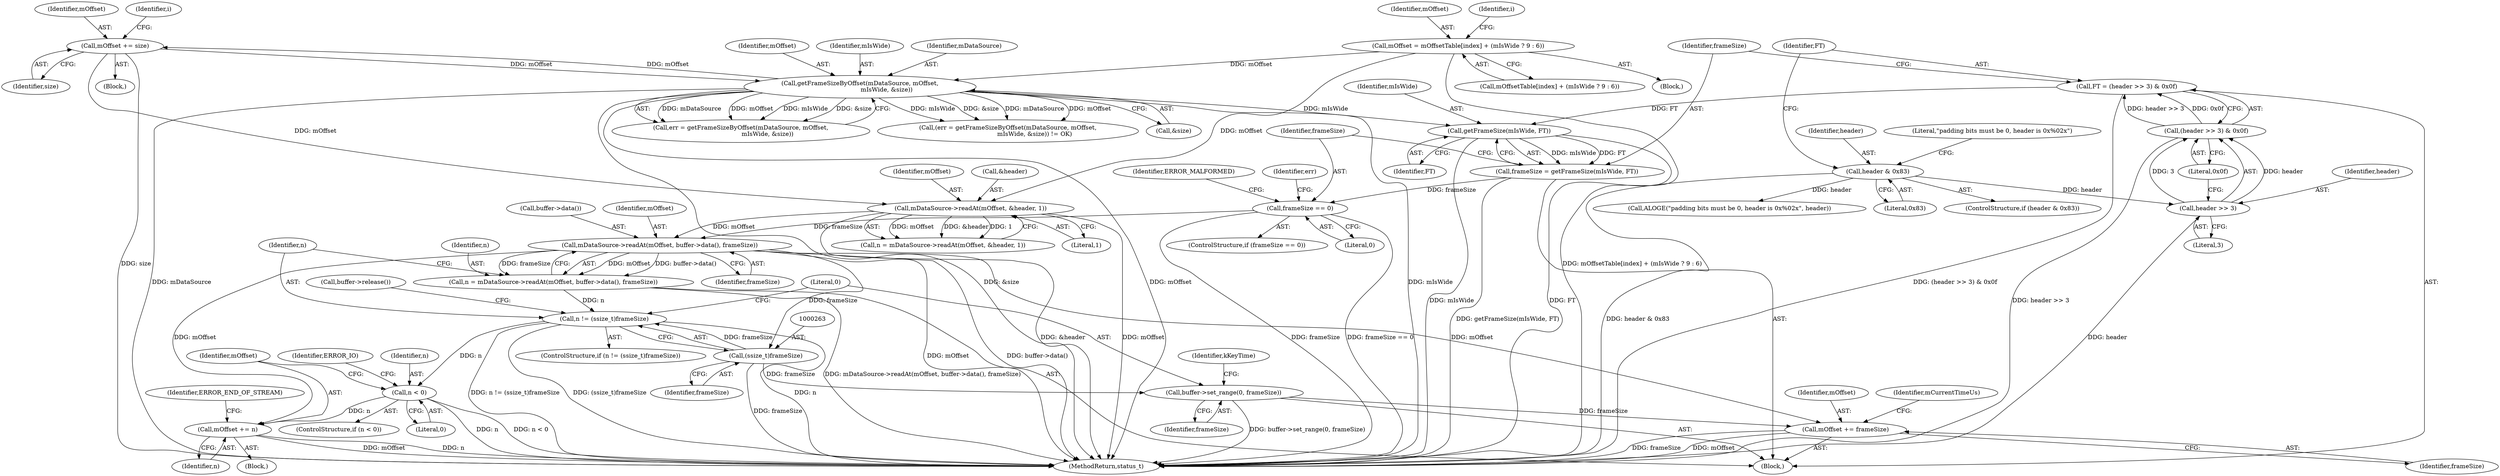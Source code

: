 digraph "0_Android_36b04932bb93cc3269279282686b439a17a89920@API" {
"1000255" [label="(Call,mDataSource->readAt(mOffset, buffer->data(), frameSize))"];
"1000196" [label="(Call,mDataSource->readAt(mOffset, &header, 1))"];
"1000189" [label="(Call,mOffset += size)"];
"1000179" [label="(Call,getFrameSizeByOffset(mDataSource, mOffset,\n                            mIsWide, &size))"];
"1000149" [label="(Call,mOffset = mOffsetTable[index] + (mIsWide ? 9 : 6))"];
"1000233" [label="(Call,frameSize == 0)"];
"1000227" [label="(Call,frameSize = getFrameSize(mIsWide, FT))"];
"1000229" [label="(Call,getFrameSize(mIsWide, FT))"];
"1000219" [label="(Call,FT = (header >> 3) & 0x0f)"];
"1000221" [label="(Call,(header >> 3) & 0x0f)"];
"1000222" [label="(Call,header >> 3)"];
"1000209" [label="(Call,header & 0x83)"];
"1000253" [label="(Call,n = mDataSource->readAt(mOffset, buffer->data(), frameSize))"];
"1000260" [label="(Call,n != (ssize_t)frameSize)"];
"1000271" [label="(Call,n < 0)"];
"1000279" [label="(Call,mOffset += n)"];
"1000262" [label="(Call,(ssize_t)frameSize)"];
"1000284" [label="(Call,buffer->set_range(0, frameSize))"];
"1000293" [label="(Call,mOffset += frameSize)"];
"1000224" [label="(Literal,3)"];
"1000219" [label="(Call,FT = (header >> 3) & 0x0f)"];
"1000198" [label="(Call,&header)"];
"1000150" [label="(Identifier,mOffset)"];
"1000197" [label="(Identifier,mOffset)"];
"1000288" [label="(Identifier,kKeyTime)"];
"1000231" [label="(Identifier,FT)"];
"1000273" [label="(Literal,0)"];
"1000261" [label="(Identifier,n)"];
"1000272" [label="(Identifier,n)"];
"1000191" [label="(Identifier,size)"];
"1000295" [label="(Identifier,frameSize)"];
"1000225" [label="(Literal,0x0f)"];
"1000257" [label="(Call,buffer->data())"];
"1000294" [label="(Identifier,mOffset)"];
"1000162" [label="(Identifier,i)"];
"1000279" [label="(Call,mOffset += n)"];
"1000213" [label="(Call,ALOGE(\"padding bits must be 0, header is 0x%02x\", header))"];
"1000280" [label="(Identifier,mOffset)"];
"1000194" [label="(Call,n = mDataSource->readAt(mOffset, &header, 1))"];
"1000177" [label="(Call,err = getFrameSizeByOffset(mDataSource, mOffset,\n                            mIsWide, &size))"];
"1000176" [label="(Call,(err = getFrameSizeByOffset(mDataSource, mOffset,\n                            mIsWide, &size)) != OK)"];
"1000232" [label="(ControlStructure,if (frameSize == 0))"];
"1000266" [label="(Call,buffer->release())"];
"1000179" [label="(Call,getFrameSizeByOffset(mDataSource, mOffset,\n                            mIsWide, &size))"];
"1000189" [label="(Call,mOffset += size)"];
"1000214" [label="(Literal,\"padding bits must be 0, header is 0x%02x\")"];
"1000271" [label="(Call,n < 0)"];
"1000211" [label="(Literal,0x83)"];
"1000286" [label="(Identifier,frameSize)"];
"1000256" [label="(Identifier,mOffset)"];
"1000209" [label="(Call,header & 0x83)"];
"1000297" [label="(Identifier,mCurrentTimeUs)"];
"1000229" [label="(Call,getFrameSize(mIsWide, FT))"];
"1000281" [label="(Identifier,n)"];
"1000283" [label="(Identifier,ERROR_END_OF_STREAM)"];
"1000200" [label="(Literal,1)"];
"1000181" [label="(Identifier,mOffset)"];
"1000242" [label="(Identifier,err)"];
"1000254" [label="(Identifier,n)"];
"1000264" [label="(Identifier,frameSize)"];
"1000196" [label="(Call,mDataSource->readAt(mOffset, &header, 1))"];
"1000262" [label="(Call,(ssize_t)frameSize)"];
"1000210" [label="(Identifier,header)"];
"1000149" [label="(Call,mOffset = mOffsetTable[index] + (mIsWide ? 9 : 6))"];
"1000230" [label="(Identifier,mIsWide)"];
"1000258" [label="(Identifier,frameSize)"];
"1000270" [label="(ControlStructure,if (n < 0))"];
"1000260" [label="(Call,n != (ssize_t)frameSize)"];
"1000305" [label="(MethodReturn,status_t)"];
"1000278" [label="(Block,)"];
"1000190" [label="(Identifier,mOffset)"];
"1000172" [label="(Identifier,i)"];
"1000182" [label="(Identifier,mIsWide)"];
"1000222" [label="(Call,header >> 3)"];
"1000173" [label="(Block,)"];
"1000233" [label="(Call,frameSize == 0)"];
"1000208" [label="(ControlStructure,if (header & 0x83))"];
"1000284" [label="(Call,buffer->set_range(0, frameSize))"];
"1000238" [label="(Identifier,ERROR_MALFORMED)"];
"1000220" [label="(Identifier,FT)"];
"1000227" [label="(Call,frameSize = getFrameSize(mIsWide, FT))"];
"1000151" [label="(Call,mOffsetTable[index] + (mIsWide ? 9 : 6))"];
"1000180" [label="(Identifier,mDataSource)"];
"1000183" [label="(Call,&size)"];
"1000223" [label="(Identifier,header)"];
"1000105" [label="(Block,)"];
"1000259" [label="(ControlStructure,if (n != (ssize_t)frameSize))"];
"1000285" [label="(Literal,0)"];
"1000253" [label="(Call,n = mDataSource->readAt(mOffset, buffer->data(), frameSize))"];
"1000221" [label="(Call,(header >> 3) & 0x0f)"];
"1000235" [label="(Literal,0)"];
"1000276" [label="(Identifier,ERROR_IO)"];
"1000228" [label="(Identifier,frameSize)"];
"1000293" [label="(Call,mOffset += frameSize)"];
"1000234" [label="(Identifier,frameSize)"];
"1000124" [label="(Block,)"];
"1000255" [label="(Call,mDataSource->readAt(mOffset, buffer->data(), frameSize))"];
"1000255" -> "1000253"  [label="AST: "];
"1000255" -> "1000258"  [label="CFG: "];
"1000256" -> "1000255"  [label="AST: "];
"1000257" -> "1000255"  [label="AST: "];
"1000258" -> "1000255"  [label="AST: "];
"1000253" -> "1000255"  [label="CFG: "];
"1000255" -> "1000305"  [label="DDG: buffer->data()"];
"1000255" -> "1000305"  [label="DDG: mOffset"];
"1000255" -> "1000253"  [label="DDG: mOffset"];
"1000255" -> "1000253"  [label="DDG: buffer->data()"];
"1000255" -> "1000253"  [label="DDG: frameSize"];
"1000196" -> "1000255"  [label="DDG: mOffset"];
"1000233" -> "1000255"  [label="DDG: frameSize"];
"1000255" -> "1000262"  [label="DDG: frameSize"];
"1000255" -> "1000279"  [label="DDG: mOffset"];
"1000255" -> "1000293"  [label="DDG: mOffset"];
"1000196" -> "1000194"  [label="AST: "];
"1000196" -> "1000200"  [label="CFG: "];
"1000197" -> "1000196"  [label="AST: "];
"1000198" -> "1000196"  [label="AST: "];
"1000200" -> "1000196"  [label="AST: "];
"1000194" -> "1000196"  [label="CFG: "];
"1000196" -> "1000305"  [label="DDG: mOffset"];
"1000196" -> "1000305"  [label="DDG: &header"];
"1000196" -> "1000194"  [label="DDG: mOffset"];
"1000196" -> "1000194"  [label="DDG: &header"];
"1000196" -> "1000194"  [label="DDG: 1"];
"1000189" -> "1000196"  [label="DDG: mOffset"];
"1000149" -> "1000196"  [label="DDG: mOffset"];
"1000189" -> "1000173"  [label="AST: "];
"1000189" -> "1000191"  [label="CFG: "];
"1000190" -> "1000189"  [label="AST: "];
"1000191" -> "1000189"  [label="AST: "];
"1000172" -> "1000189"  [label="CFG: "];
"1000189" -> "1000305"  [label="DDG: size"];
"1000189" -> "1000179"  [label="DDG: mOffset"];
"1000179" -> "1000189"  [label="DDG: mOffset"];
"1000179" -> "1000177"  [label="AST: "];
"1000179" -> "1000183"  [label="CFG: "];
"1000180" -> "1000179"  [label="AST: "];
"1000181" -> "1000179"  [label="AST: "];
"1000182" -> "1000179"  [label="AST: "];
"1000183" -> "1000179"  [label="AST: "];
"1000177" -> "1000179"  [label="CFG: "];
"1000179" -> "1000305"  [label="DDG: mOffset"];
"1000179" -> "1000305"  [label="DDG: mIsWide"];
"1000179" -> "1000305"  [label="DDG: mDataSource"];
"1000179" -> "1000305"  [label="DDG: &size"];
"1000179" -> "1000176"  [label="DDG: mDataSource"];
"1000179" -> "1000176"  [label="DDG: mOffset"];
"1000179" -> "1000176"  [label="DDG: mIsWide"];
"1000179" -> "1000176"  [label="DDG: &size"];
"1000179" -> "1000177"  [label="DDG: mDataSource"];
"1000179" -> "1000177"  [label="DDG: mOffset"];
"1000179" -> "1000177"  [label="DDG: mIsWide"];
"1000179" -> "1000177"  [label="DDG: &size"];
"1000149" -> "1000179"  [label="DDG: mOffset"];
"1000179" -> "1000229"  [label="DDG: mIsWide"];
"1000149" -> "1000124"  [label="AST: "];
"1000149" -> "1000151"  [label="CFG: "];
"1000150" -> "1000149"  [label="AST: "];
"1000151" -> "1000149"  [label="AST: "];
"1000162" -> "1000149"  [label="CFG: "];
"1000149" -> "1000305"  [label="DDG: mOffsetTable[index] + (mIsWide ? 9 : 6)"];
"1000233" -> "1000232"  [label="AST: "];
"1000233" -> "1000235"  [label="CFG: "];
"1000234" -> "1000233"  [label="AST: "];
"1000235" -> "1000233"  [label="AST: "];
"1000238" -> "1000233"  [label="CFG: "];
"1000242" -> "1000233"  [label="CFG: "];
"1000233" -> "1000305"  [label="DDG: frameSize == 0"];
"1000233" -> "1000305"  [label="DDG: frameSize"];
"1000227" -> "1000233"  [label="DDG: frameSize"];
"1000227" -> "1000105"  [label="AST: "];
"1000227" -> "1000229"  [label="CFG: "];
"1000228" -> "1000227"  [label="AST: "];
"1000229" -> "1000227"  [label="AST: "];
"1000234" -> "1000227"  [label="CFG: "];
"1000227" -> "1000305"  [label="DDG: getFrameSize(mIsWide, FT)"];
"1000229" -> "1000227"  [label="DDG: mIsWide"];
"1000229" -> "1000227"  [label="DDG: FT"];
"1000229" -> "1000231"  [label="CFG: "];
"1000230" -> "1000229"  [label="AST: "];
"1000231" -> "1000229"  [label="AST: "];
"1000229" -> "1000305"  [label="DDG: FT"];
"1000229" -> "1000305"  [label="DDG: mIsWide"];
"1000219" -> "1000229"  [label="DDG: FT"];
"1000219" -> "1000105"  [label="AST: "];
"1000219" -> "1000221"  [label="CFG: "];
"1000220" -> "1000219"  [label="AST: "];
"1000221" -> "1000219"  [label="AST: "];
"1000228" -> "1000219"  [label="CFG: "];
"1000219" -> "1000305"  [label="DDG: (header >> 3) & 0x0f"];
"1000221" -> "1000219"  [label="DDG: header >> 3"];
"1000221" -> "1000219"  [label="DDG: 0x0f"];
"1000221" -> "1000225"  [label="CFG: "];
"1000222" -> "1000221"  [label="AST: "];
"1000225" -> "1000221"  [label="AST: "];
"1000221" -> "1000305"  [label="DDG: header >> 3"];
"1000222" -> "1000221"  [label="DDG: header"];
"1000222" -> "1000221"  [label="DDG: 3"];
"1000222" -> "1000224"  [label="CFG: "];
"1000223" -> "1000222"  [label="AST: "];
"1000224" -> "1000222"  [label="AST: "];
"1000225" -> "1000222"  [label="CFG: "];
"1000222" -> "1000305"  [label="DDG: header"];
"1000209" -> "1000222"  [label="DDG: header"];
"1000209" -> "1000208"  [label="AST: "];
"1000209" -> "1000211"  [label="CFG: "];
"1000210" -> "1000209"  [label="AST: "];
"1000211" -> "1000209"  [label="AST: "];
"1000214" -> "1000209"  [label="CFG: "];
"1000220" -> "1000209"  [label="CFG: "];
"1000209" -> "1000305"  [label="DDG: header & 0x83"];
"1000209" -> "1000213"  [label="DDG: header"];
"1000253" -> "1000105"  [label="AST: "];
"1000254" -> "1000253"  [label="AST: "];
"1000261" -> "1000253"  [label="CFG: "];
"1000253" -> "1000305"  [label="DDG: mDataSource->readAt(mOffset, buffer->data(), frameSize)"];
"1000253" -> "1000260"  [label="DDG: n"];
"1000260" -> "1000259"  [label="AST: "];
"1000260" -> "1000262"  [label="CFG: "];
"1000261" -> "1000260"  [label="AST: "];
"1000262" -> "1000260"  [label="AST: "];
"1000266" -> "1000260"  [label="CFG: "];
"1000285" -> "1000260"  [label="CFG: "];
"1000260" -> "1000305"  [label="DDG: n != (ssize_t)frameSize"];
"1000260" -> "1000305"  [label="DDG: (ssize_t)frameSize"];
"1000260" -> "1000305"  [label="DDG: n"];
"1000262" -> "1000260"  [label="DDG: frameSize"];
"1000260" -> "1000271"  [label="DDG: n"];
"1000271" -> "1000270"  [label="AST: "];
"1000271" -> "1000273"  [label="CFG: "];
"1000272" -> "1000271"  [label="AST: "];
"1000273" -> "1000271"  [label="AST: "];
"1000276" -> "1000271"  [label="CFG: "];
"1000280" -> "1000271"  [label="CFG: "];
"1000271" -> "1000305"  [label="DDG: n"];
"1000271" -> "1000305"  [label="DDG: n < 0"];
"1000271" -> "1000279"  [label="DDG: n"];
"1000279" -> "1000278"  [label="AST: "];
"1000279" -> "1000281"  [label="CFG: "];
"1000280" -> "1000279"  [label="AST: "];
"1000281" -> "1000279"  [label="AST: "];
"1000283" -> "1000279"  [label="CFG: "];
"1000279" -> "1000305"  [label="DDG: mOffset"];
"1000279" -> "1000305"  [label="DDG: n"];
"1000262" -> "1000264"  [label="CFG: "];
"1000263" -> "1000262"  [label="AST: "];
"1000264" -> "1000262"  [label="AST: "];
"1000262" -> "1000305"  [label="DDG: frameSize"];
"1000262" -> "1000284"  [label="DDG: frameSize"];
"1000284" -> "1000105"  [label="AST: "];
"1000284" -> "1000286"  [label="CFG: "];
"1000285" -> "1000284"  [label="AST: "];
"1000286" -> "1000284"  [label="AST: "];
"1000288" -> "1000284"  [label="CFG: "];
"1000284" -> "1000305"  [label="DDG: buffer->set_range(0, frameSize)"];
"1000284" -> "1000293"  [label="DDG: frameSize"];
"1000293" -> "1000105"  [label="AST: "];
"1000293" -> "1000295"  [label="CFG: "];
"1000294" -> "1000293"  [label="AST: "];
"1000295" -> "1000293"  [label="AST: "];
"1000297" -> "1000293"  [label="CFG: "];
"1000293" -> "1000305"  [label="DDG: mOffset"];
"1000293" -> "1000305"  [label="DDG: frameSize"];
}

